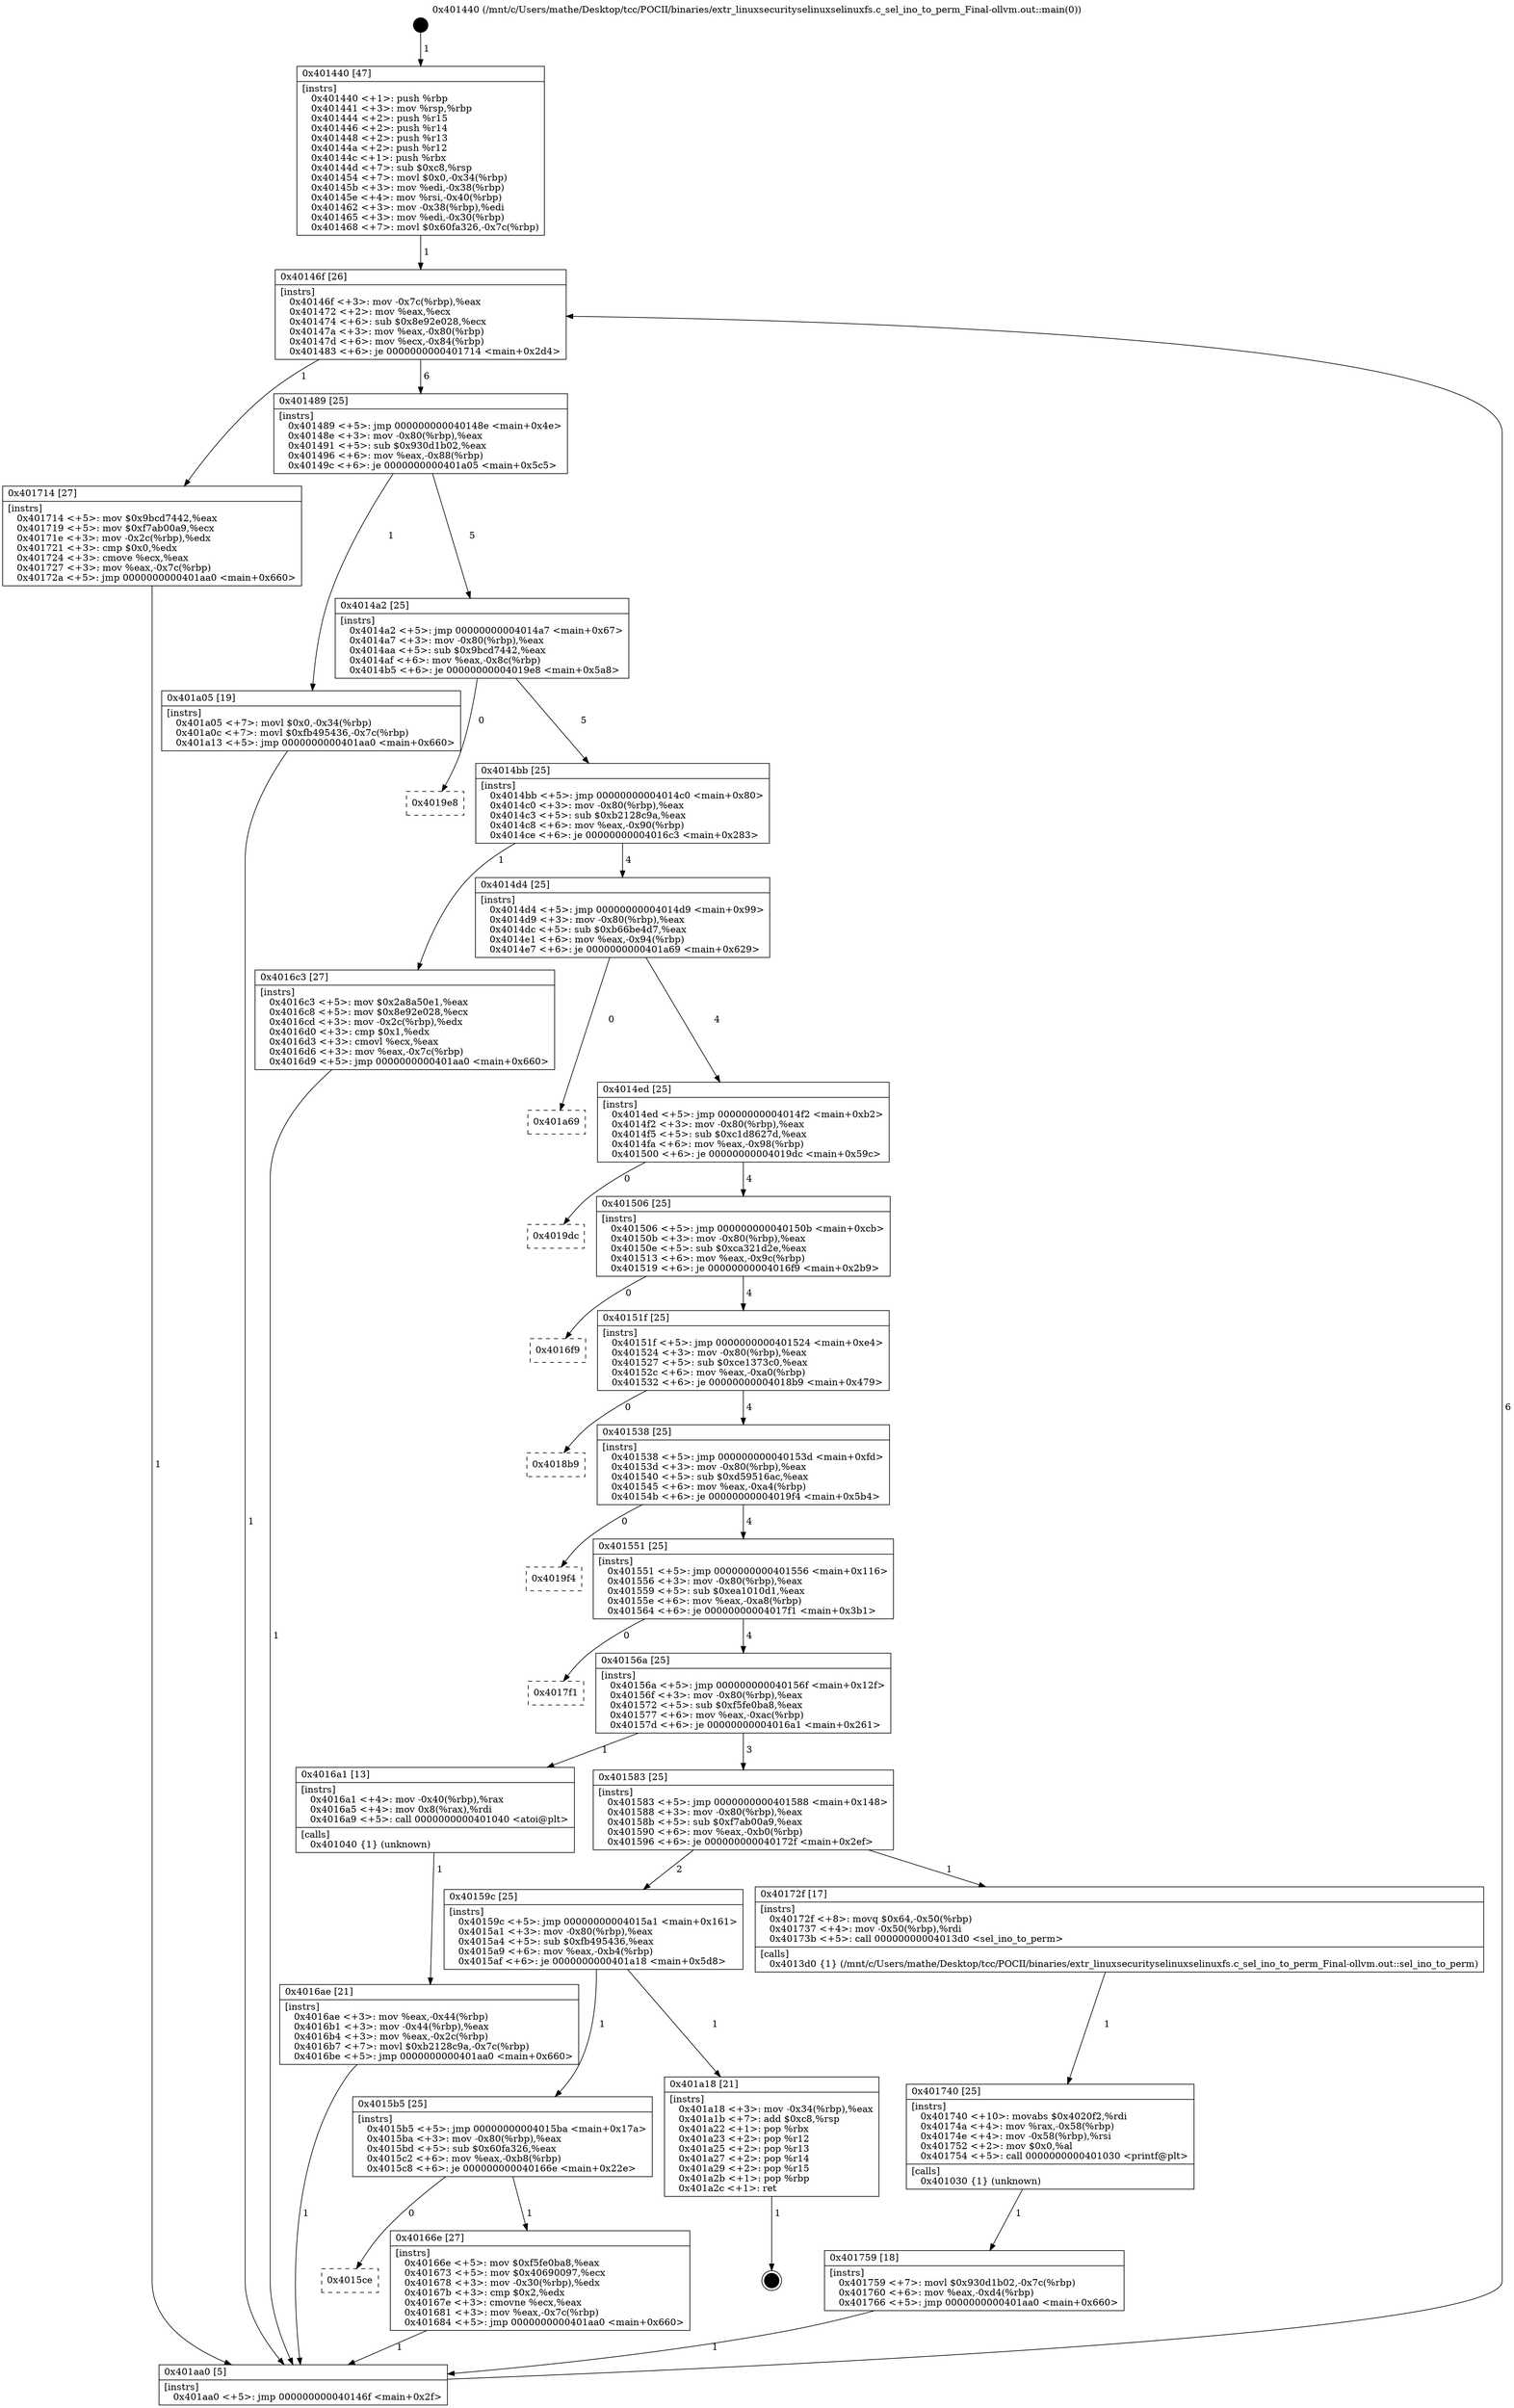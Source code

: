 digraph "0x401440" {
  label = "0x401440 (/mnt/c/Users/mathe/Desktop/tcc/POCII/binaries/extr_linuxsecurityselinuxselinuxfs.c_sel_ino_to_perm_Final-ollvm.out::main(0))"
  labelloc = "t"
  node[shape=record]

  Entry [label="",width=0.3,height=0.3,shape=circle,fillcolor=black,style=filled]
  "0x40146f" [label="{
     0x40146f [26]\l
     | [instrs]\l
     &nbsp;&nbsp;0x40146f \<+3\>: mov -0x7c(%rbp),%eax\l
     &nbsp;&nbsp;0x401472 \<+2\>: mov %eax,%ecx\l
     &nbsp;&nbsp;0x401474 \<+6\>: sub $0x8e92e028,%ecx\l
     &nbsp;&nbsp;0x40147a \<+3\>: mov %eax,-0x80(%rbp)\l
     &nbsp;&nbsp;0x40147d \<+6\>: mov %ecx,-0x84(%rbp)\l
     &nbsp;&nbsp;0x401483 \<+6\>: je 0000000000401714 \<main+0x2d4\>\l
  }"]
  "0x401714" [label="{
     0x401714 [27]\l
     | [instrs]\l
     &nbsp;&nbsp;0x401714 \<+5\>: mov $0x9bcd7442,%eax\l
     &nbsp;&nbsp;0x401719 \<+5\>: mov $0xf7ab00a9,%ecx\l
     &nbsp;&nbsp;0x40171e \<+3\>: mov -0x2c(%rbp),%edx\l
     &nbsp;&nbsp;0x401721 \<+3\>: cmp $0x0,%edx\l
     &nbsp;&nbsp;0x401724 \<+3\>: cmove %ecx,%eax\l
     &nbsp;&nbsp;0x401727 \<+3\>: mov %eax,-0x7c(%rbp)\l
     &nbsp;&nbsp;0x40172a \<+5\>: jmp 0000000000401aa0 \<main+0x660\>\l
  }"]
  "0x401489" [label="{
     0x401489 [25]\l
     | [instrs]\l
     &nbsp;&nbsp;0x401489 \<+5\>: jmp 000000000040148e \<main+0x4e\>\l
     &nbsp;&nbsp;0x40148e \<+3\>: mov -0x80(%rbp),%eax\l
     &nbsp;&nbsp;0x401491 \<+5\>: sub $0x930d1b02,%eax\l
     &nbsp;&nbsp;0x401496 \<+6\>: mov %eax,-0x88(%rbp)\l
     &nbsp;&nbsp;0x40149c \<+6\>: je 0000000000401a05 \<main+0x5c5\>\l
  }"]
  Exit [label="",width=0.3,height=0.3,shape=circle,fillcolor=black,style=filled,peripheries=2]
  "0x401a05" [label="{
     0x401a05 [19]\l
     | [instrs]\l
     &nbsp;&nbsp;0x401a05 \<+7\>: movl $0x0,-0x34(%rbp)\l
     &nbsp;&nbsp;0x401a0c \<+7\>: movl $0xfb495436,-0x7c(%rbp)\l
     &nbsp;&nbsp;0x401a13 \<+5\>: jmp 0000000000401aa0 \<main+0x660\>\l
  }"]
  "0x4014a2" [label="{
     0x4014a2 [25]\l
     | [instrs]\l
     &nbsp;&nbsp;0x4014a2 \<+5\>: jmp 00000000004014a7 \<main+0x67\>\l
     &nbsp;&nbsp;0x4014a7 \<+3\>: mov -0x80(%rbp),%eax\l
     &nbsp;&nbsp;0x4014aa \<+5\>: sub $0x9bcd7442,%eax\l
     &nbsp;&nbsp;0x4014af \<+6\>: mov %eax,-0x8c(%rbp)\l
     &nbsp;&nbsp;0x4014b5 \<+6\>: je 00000000004019e8 \<main+0x5a8\>\l
  }"]
  "0x401759" [label="{
     0x401759 [18]\l
     | [instrs]\l
     &nbsp;&nbsp;0x401759 \<+7\>: movl $0x930d1b02,-0x7c(%rbp)\l
     &nbsp;&nbsp;0x401760 \<+6\>: mov %eax,-0xd4(%rbp)\l
     &nbsp;&nbsp;0x401766 \<+5\>: jmp 0000000000401aa0 \<main+0x660\>\l
  }"]
  "0x4019e8" [label="{
     0x4019e8\l
  }", style=dashed]
  "0x4014bb" [label="{
     0x4014bb [25]\l
     | [instrs]\l
     &nbsp;&nbsp;0x4014bb \<+5\>: jmp 00000000004014c0 \<main+0x80\>\l
     &nbsp;&nbsp;0x4014c0 \<+3\>: mov -0x80(%rbp),%eax\l
     &nbsp;&nbsp;0x4014c3 \<+5\>: sub $0xb2128c9a,%eax\l
     &nbsp;&nbsp;0x4014c8 \<+6\>: mov %eax,-0x90(%rbp)\l
     &nbsp;&nbsp;0x4014ce \<+6\>: je 00000000004016c3 \<main+0x283\>\l
  }"]
  "0x401740" [label="{
     0x401740 [25]\l
     | [instrs]\l
     &nbsp;&nbsp;0x401740 \<+10\>: movabs $0x4020f2,%rdi\l
     &nbsp;&nbsp;0x40174a \<+4\>: mov %rax,-0x58(%rbp)\l
     &nbsp;&nbsp;0x40174e \<+4\>: mov -0x58(%rbp),%rsi\l
     &nbsp;&nbsp;0x401752 \<+2\>: mov $0x0,%al\l
     &nbsp;&nbsp;0x401754 \<+5\>: call 0000000000401030 \<printf@plt\>\l
     | [calls]\l
     &nbsp;&nbsp;0x401030 \{1\} (unknown)\l
  }"]
  "0x4016c3" [label="{
     0x4016c3 [27]\l
     | [instrs]\l
     &nbsp;&nbsp;0x4016c3 \<+5\>: mov $0x2a8a50e1,%eax\l
     &nbsp;&nbsp;0x4016c8 \<+5\>: mov $0x8e92e028,%ecx\l
     &nbsp;&nbsp;0x4016cd \<+3\>: mov -0x2c(%rbp),%edx\l
     &nbsp;&nbsp;0x4016d0 \<+3\>: cmp $0x1,%edx\l
     &nbsp;&nbsp;0x4016d3 \<+3\>: cmovl %ecx,%eax\l
     &nbsp;&nbsp;0x4016d6 \<+3\>: mov %eax,-0x7c(%rbp)\l
     &nbsp;&nbsp;0x4016d9 \<+5\>: jmp 0000000000401aa0 \<main+0x660\>\l
  }"]
  "0x4014d4" [label="{
     0x4014d4 [25]\l
     | [instrs]\l
     &nbsp;&nbsp;0x4014d4 \<+5\>: jmp 00000000004014d9 \<main+0x99\>\l
     &nbsp;&nbsp;0x4014d9 \<+3\>: mov -0x80(%rbp),%eax\l
     &nbsp;&nbsp;0x4014dc \<+5\>: sub $0xb66be4d7,%eax\l
     &nbsp;&nbsp;0x4014e1 \<+6\>: mov %eax,-0x94(%rbp)\l
     &nbsp;&nbsp;0x4014e7 \<+6\>: je 0000000000401a69 \<main+0x629\>\l
  }"]
  "0x4016ae" [label="{
     0x4016ae [21]\l
     | [instrs]\l
     &nbsp;&nbsp;0x4016ae \<+3\>: mov %eax,-0x44(%rbp)\l
     &nbsp;&nbsp;0x4016b1 \<+3\>: mov -0x44(%rbp),%eax\l
     &nbsp;&nbsp;0x4016b4 \<+3\>: mov %eax,-0x2c(%rbp)\l
     &nbsp;&nbsp;0x4016b7 \<+7\>: movl $0xb2128c9a,-0x7c(%rbp)\l
     &nbsp;&nbsp;0x4016be \<+5\>: jmp 0000000000401aa0 \<main+0x660\>\l
  }"]
  "0x401a69" [label="{
     0x401a69\l
  }", style=dashed]
  "0x4014ed" [label="{
     0x4014ed [25]\l
     | [instrs]\l
     &nbsp;&nbsp;0x4014ed \<+5\>: jmp 00000000004014f2 \<main+0xb2\>\l
     &nbsp;&nbsp;0x4014f2 \<+3\>: mov -0x80(%rbp),%eax\l
     &nbsp;&nbsp;0x4014f5 \<+5\>: sub $0xc1d8627d,%eax\l
     &nbsp;&nbsp;0x4014fa \<+6\>: mov %eax,-0x98(%rbp)\l
     &nbsp;&nbsp;0x401500 \<+6\>: je 00000000004019dc \<main+0x59c\>\l
  }"]
  "0x401440" [label="{
     0x401440 [47]\l
     | [instrs]\l
     &nbsp;&nbsp;0x401440 \<+1\>: push %rbp\l
     &nbsp;&nbsp;0x401441 \<+3\>: mov %rsp,%rbp\l
     &nbsp;&nbsp;0x401444 \<+2\>: push %r15\l
     &nbsp;&nbsp;0x401446 \<+2\>: push %r14\l
     &nbsp;&nbsp;0x401448 \<+2\>: push %r13\l
     &nbsp;&nbsp;0x40144a \<+2\>: push %r12\l
     &nbsp;&nbsp;0x40144c \<+1\>: push %rbx\l
     &nbsp;&nbsp;0x40144d \<+7\>: sub $0xc8,%rsp\l
     &nbsp;&nbsp;0x401454 \<+7\>: movl $0x0,-0x34(%rbp)\l
     &nbsp;&nbsp;0x40145b \<+3\>: mov %edi,-0x38(%rbp)\l
     &nbsp;&nbsp;0x40145e \<+4\>: mov %rsi,-0x40(%rbp)\l
     &nbsp;&nbsp;0x401462 \<+3\>: mov -0x38(%rbp),%edi\l
     &nbsp;&nbsp;0x401465 \<+3\>: mov %edi,-0x30(%rbp)\l
     &nbsp;&nbsp;0x401468 \<+7\>: movl $0x60fa326,-0x7c(%rbp)\l
  }"]
  "0x4019dc" [label="{
     0x4019dc\l
  }", style=dashed]
  "0x401506" [label="{
     0x401506 [25]\l
     | [instrs]\l
     &nbsp;&nbsp;0x401506 \<+5\>: jmp 000000000040150b \<main+0xcb\>\l
     &nbsp;&nbsp;0x40150b \<+3\>: mov -0x80(%rbp),%eax\l
     &nbsp;&nbsp;0x40150e \<+5\>: sub $0xca321d2e,%eax\l
     &nbsp;&nbsp;0x401513 \<+6\>: mov %eax,-0x9c(%rbp)\l
     &nbsp;&nbsp;0x401519 \<+6\>: je 00000000004016f9 \<main+0x2b9\>\l
  }"]
  "0x401aa0" [label="{
     0x401aa0 [5]\l
     | [instrs]\l
     &nbsp;&nbsp;0x401aa0 \<+5\>: jmp 000000000040146f \<main+0x2f\>\l
  }"]
  "0x4016f9" [label="{
     0x4016f9\l
  }", style=dashed]
  "0x40151f" [label="{
     0x40151f [25]\l
     | [instrs]\l
     &nbsp;&nbsp;0x40151f \<+5\>: jmp 0000000000401524 \<main+0xe4\>\l
     &nbsp;&nbsp;0x401524 \<+3\>: mov -0x80(%rbp),%eax\l
     &nbsp;&nbsp;0x401527 \<+5\>: sub $0xce1373c0,%eax\l
     &nbsp;&nbsp;0x40152c \<+6\>: mov %eax,-0xa0(%rbp)\l
     &nbsp;&nbsp;0x401532 \<+6\>: je 00000000004018b9 \<main+0x479\>\l
  }"]
  "0x4015ce" [label="{
     0x4015ce\l
  }", style=dashed]
  "0x4018b9" [label="{
     0x4018b9\l
  }", style=dashed]
  "0x401538" [label="{
     0x401538 [25]\l
     | [instrs]\l
     &nbsp;&nbsp;0x401538 \<+5\>: jmp 000000000040153d \<main+0xfd\>\l
     &nbsp;&nbsp;0x40153d \<+3\>: mov -0x80(%rbp),%eax\l
     &nbsp;&nbsp;0x401540 \<+5\>: sub $0xd59516ac,%eax\l
     &nbsp;&nbsp;0x401545 \<+6\>: mov %eax,-0xa4(%rbp)\l
     &nbsp;&nbsp;0x40154b \<+6\>: je 00000000004019f4 \<main+0x5b4\>\l
  }"]
  "0x40166e" [label="{
     0x40166e [27]\l
     | [instrs]\l
     &nbsp;&nbsp;0x40166e \<+5\>: mov $0xf5fe0ba8,%eax\l
     &nbsp;&nbsp;0x401673 \<+5\>: mov $0x40690097,%ecx\l
     &nbsp;&nbsp;0x401678 \<+3\>: mov -0x30(%rbp),%edx\l
     &nbsp;&nbsp;0x40167b \<+3\>: cmp $0x2,%edx\l
     &nbsp;&nbsp;0x40167e \<+3\>: cmovne %ecx,%eax\l
     &nbsp;&nbsp;0x401681 \<+3\>: mov %eax,-0x7c(%rbp)\l
     &nbsp;&nbsp;0x401684 \<+5\>: jmp 0000000000401aa0 \<main+0x660\>\l
  }"]
  "0x4019f4" [label="{
     0x4019f4\l
  }", style=dashed]
  "0x401551" [label="{
     0x401551 [25]\l
     | [instrs]\l
     &nbsp;&nbsp;0x401551 \<+5\>: jmp 0000000000401556 \<main+0x116\>\l
     &nbsp;&nbsp;0x401556 \<+3\>: mov -0x80(%rbp),%eax\l
     &nbsp;&nbsp;0x401559 \<+5\>: sub $0xea1010d1,%eax\l
     &nbsp;&nbsp;0x40155e \<+6\>: mov %eax,-0xa8(%rbp)\l
     &nbsp;&nbsp;0x401564 \<+6\>: je 00000000004017f1 \<main+0x3b1\>\l
  }"]
  "0x4015b5" [label="{
     0x4015b5 [25]\l
     | [instrs]\l
     &nbsp;&nbsp;0x4015b5 \<+5\>: jmp 00000000004015ba \<main+0x17a\>\l
     &nbsp;&nbsp;0x4015ba \<+3\>: mov -0x80(%rbp),%eax\l
     &nbsp;&nbsp;0x4015bd \<+5\>: sub $0x60fa326,%eax\l
     &nbsp;&nbsp;0x4015c2 \<+6\>: mov %eax,-0xb8(%rbp)\l
     &nbsp;&nbsp;0x4015c8 \<+6\>: je 000000000040166e \<main+0x22e\>\l
  }"]
  "0x4017f1" [label="{
     0x4017f1\l
  }", style=dashed]
  "0x40156a" [label="{
     0x40156a [25]\l
     | [instrs]\l
     &nbsp;&nbsp;0x40156a \<+5\>: jmp 000000000040156f \<main+0x12f\>\l
     &nbsp;&nbsp;0x40156f \<+3\>: mov -0x80(%rbp),%eax\l
     &nbsp;&nbsp;0x401572 \<+5\>: sub $0xf5fe0ba8,%eax\l
     &nbsp;&nbsp;0x401577 \<+6\>: mov %eax,-0xac(%rbp)\l
     &nbsp;&nbsp;0x40157d \<+6\>: je 00000000004016a1 \<main+0x261\>\l
  }"]
  "0x401a18" [label="{
     0x401a18 [21]\l
     | [instrs]\l
     &nbsp;&nbsp;0x401a18 \<+3\>: mov -0x34(%rbp),%eax\l
     &nbsp;&nbsp;0x401a1b \<+7\>: add $0xc8,%rsp\l
     &nbsp;&nbsp;0x401a22 \<+1\>: pop %rbx\l
     &nbsp;&nbsp;0x401a23 \<+2\>: pop %r12\l
     &nbsp;&nbsp;0x401a25 \<+2\>: pop %r13\l
     &nbsp;&nbsp;0x401a27 \<+2\>: pop %r14\l
     &nbsp;&nbsp;0x401a29 \<+2\>: pop %r15\l
     &nbsp;&nbsp;0x401a2b \<+1\>: pop %rbp\l
     &nbsp;&nbsp;0x401a2c \<+1\>: ret\l
  }"]
  "0x4016a1" [label="{
     0x4016a1 [13]\l
     | [instrs]\l
     &nbsp;&nbsp;0x4016a1 \<+4\>: mov -0x40(%rbp),%rax\l
     &nbsp;&nbsp;0x4016a5 \<+4\>: mov 0x8(%rax),%rdi\l
     &nbsp;&nbsp;0x4016a9 \<+5\>: call 0000000000401040 \<atoi@plt\>\l
     | [calls]\l
     &nbsp;&nbsp;0x401040 \{1\} (unknown)\l
  }"]
  "0x401583" [label="{
     0x401583 [25]\l
     | [instrs]\l
     &nbsp;&nbsp;0x401583 \<+5\>: jmp 0000000000401588 \<main+0x148\>\l
     &nbsp;&nbsp;0x401588 \<+3\>: mov -0x80(%rbp),%eax\l
     &nbsp;&nbsp;0x40158b \<+5\>: sub $0xf7ab00a9,%eax\l
     &nbsp;&nbsp;0x401590 \<+6\>: mov %eax,-0xb0(%rbp)\l
     &nbsp;&nbsp;0x401596 \<+6\>: je 000000000040172f \<main+0x2ef\>\l
  }"]
  "0x40159c" [label="{
     0x40159c [25]\l
     | [instrs]\l
     &nbsp;&nbsp;0x40159c \<+5\>: jmp 00000000004015a1 \<main+0x161\>\l
     &nbsp;&nbsp;0x4015a1 \<+3\>: mov -0x80(%rbp),%eax\l
     &nbsp;&nbsp;0x4015a4 \<+5\>: sub $0xfb495436,%eax\l
     &nbsp;&nbsp;0x4015a9 \<+6\>: mov %eax,-0xb4(%rbp)\l
     &nbsp;&nbsp;0x4015af \<+6\>: je 0000000000401a18 \<main+0x5d8\>\l
  }"]
  "0x40172f" [label="{
     0x40172f [17]\l
     | [instrs]\l
     &nbsp;&nbsp;0x40172f \<+8\>: movq $0x64,-0x50(%rbp)\l
     &nbsp;&nbsp;0x401737 \<+4\>: mov -0x50(%rbp),%rdi\l
     &nbsp;&nbsp;0x40173b \<+5\>: call 00000000004013d0 \<sel_ino_to_perm\>\l
     | [calls]\l
     &nbsp;&nbsp;0x4013d0 \{1\} (/mnt/c/Users/mathe/Desktop/tcc/POCII/binaries/extr_linuxsecurityselinuxselinuxfs.c_sel_ino_to_perm_Final-ollvm.out::sel_ino_to_perm)\l
  }"]
  Entry -> "0x401440" [label=" 1"]
  "0x40146f" -> "0x401714" [label=" 1"]
  "0x40146f" -> "0x401489" [label=" 6"]
  "0x401a18" -> Exit [label=" 1"]
  "0x401489" -> "0x401a05" [label=" 1"]
  "0x401489" -> "0x4014a2" [label=" 5"]
  "0x401a05" -> "0x401aa0" [label=" 1"]
  "0x4014a2" -> "0x4019e8" [label=" 0"]
  "0x4014a2" -> "0x4014bb" [label=" 5"]
  "0x401759" -> "0x401aa0" [label=" 1"]
  "0x4014bb" -> "0x4016c3" [label=" 1"]
  "0x4014bb" -> "0x4014d4" [label=" 4"]
  "0x401740" -> "0x401759" [label=" 1"]
  "0x4014d4" -> "0x401a69" [label=" 0"]
  "0x4014d4" -> "0x4014ed" [label=" 4"]
  "0x40172f" -> "0x401740" [label=" 1"]
  "0x4014ed" -> "0x4019dc" [label=" 0"]
  "0x4014ed" -> "0x401506" [label=" 4"]
  "0x401714" -> "0x401aa0" [label=" 1"]
  "0x401506" -> "0x4016f9" [label=" 0"]
  "0x401506" -> "0x40151f" [label=" 4"]
  "0x4016c3" -> "0x401aa0" [label=" 1"]
  "0x40151f" -> "0x4018b9" [label=" 0"]
  "0x40151f" -> "0x401538" [label=" 4"]
  "0x4016ae" -> "0x401aa0" [label=" 1"]
  "0x401538" -> "0x4019f4" [label=" 0"]
  "0x401538" -> "0x401551" [label=" 4"]
  "0x4016a1" -> "0x4016ae" [label=" 1"]
  "0x401551" -> "0x4017f1" [label=" 0"]
  "0x401551" -> "0x40156a" [label=" 4"]
  "0x401440" -> "0x40146f" [label=" 1"]
  "0x40156a" -> "0x4016a1" [label=" 1"]
  "0x40156a" -> "0x401583" [label=" 3"]
  "0x40166e" -> "0x401aa0" [label=" 1"]
  "0x401583" -> "0x40172f" [label=" 1"]
  "0x401583" -> "0x40159c" [label=" 2"]
  "0x4015b5" -> "0x4015ce" [label=" 0"]
  "0x40159c" -> "0x401a18" [label=" 1"]
  "0x40159c" -> "0x4015b5" [label=" 1"]
  "0x401aa0" -> "0x40146f" [label=" 6"]
  "0x4015b5" -> "0x40166e" [label=" 1"]
}
